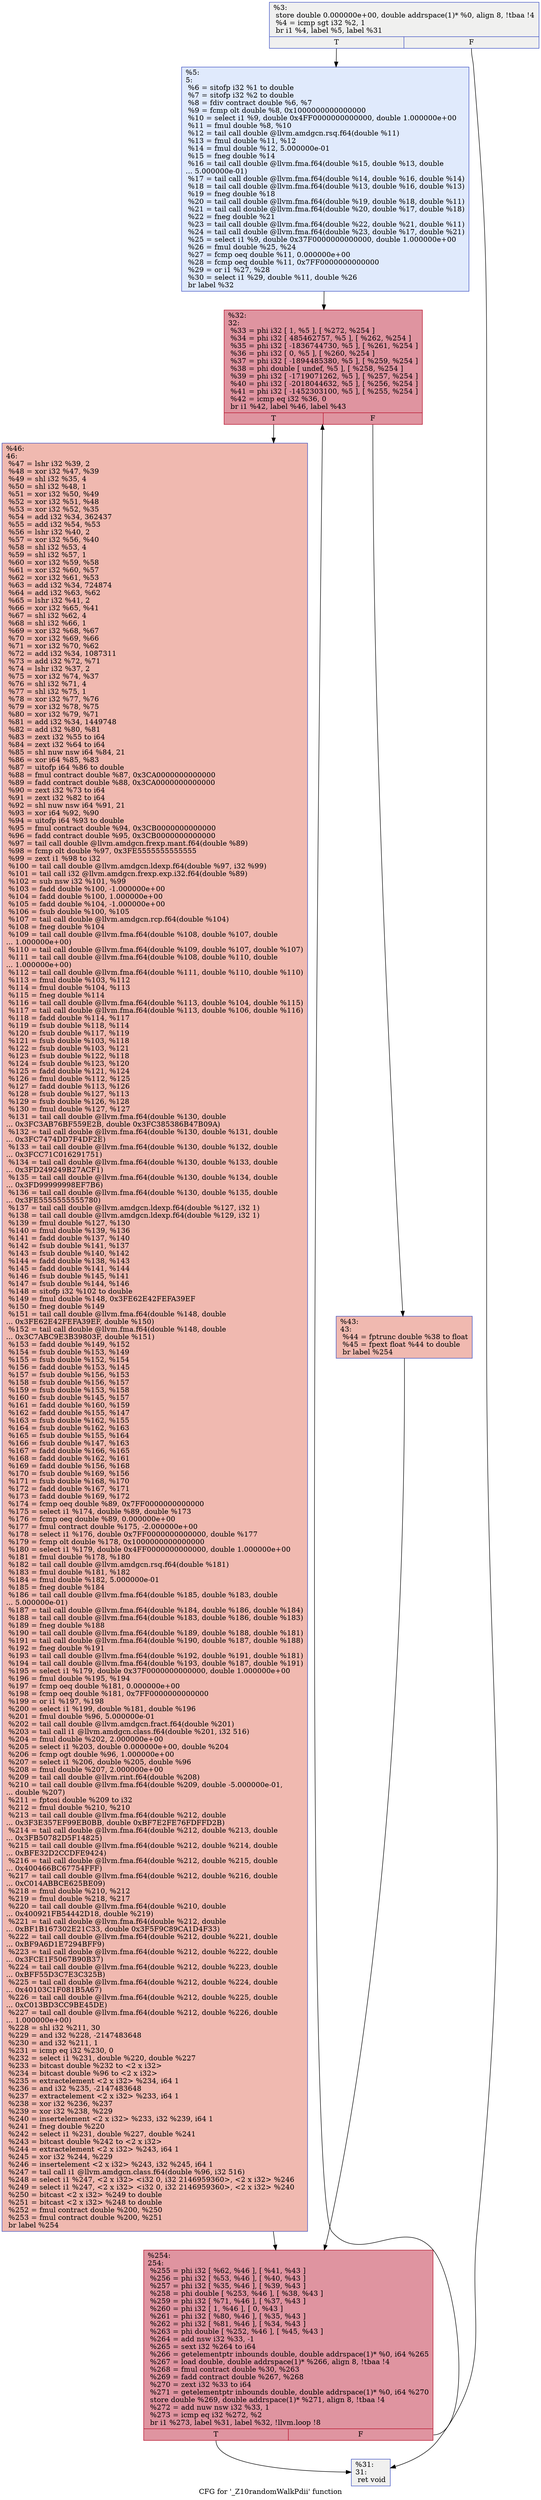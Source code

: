 digraph "CFG for '_Z10randomWalkPdii' function" {
	label="CFG for '_Z10randomWalkPdii' function";

	Node0x53e6110 [shape=record,color="#3d50c3ff", style=filled, fillcolor="#dedcdb70",label="{%3:\l  store double 0.000000e+00, double addrspace(1)* %0, align 8, !tbaa !4\l  %4 = icmp sgt i32 %2, 1\l  br i1 %4, label %5, label %31\l|{<s0>T|<s1>F}}"];
	Node0x53e6110:s0 -> Node0x53e7e40;
	Node0x53e6110:s1 -> Node0x53e7ed0;
	Node0x53e7e40 [shape=record,color="#3d50c3ff", style=filled, fillcolor="#b9d0f970",label="{%5:\l5:                                                \l  %6 = sitofp i32 %1 to double\l  %7 = sitofp i32 %2 to double\l  %8 = fdiv contract double %6, %7\l  %9 = fcmp olt double %8, 0x1000000000000000\l  %10 = select i1 %9, double 0x4FF0000000000000, double 1.000000e+00\l  %11 = fmul double %8, %10\l  %12 = tail call double @llvm.amdgcn.rsq.f64(double %11)\l  %13 = fmul double %11, %12\l  %14 = fmul double %12, 5.000000e-01\l  %15 = fneg double %14\l  %16 = tail call double @llvm.fma.f64(double %15, double %13, double\l... 5.000000e-01)\l  %17 = tail call double @llvm.fma.f64(double %14, double %16, double %14)\l  %18 = tail call double @llvm.fma.f64(double %13, double %16, double %13)\l  %19 = fneg double %18\l  %20 = tail call double @llvm.fma.f64(double %19, double %18, double %11)\l  %21 = tail call double @llvm.fma.f64(double %20, double %17, double %18)\l  %22 = fneg double %21\l  %23 = tail call double @llvm.fma.f64(double %22, double %21, double %11)\l  %24 = tail call double @llvm.fma.f64(double %23, double %17, double %21)\l  %25 = select i1 %9, double 0x37F0000000000000, double 1.000000e+00\l  %26 = fmul double %25, %24\l  %27 = fcmp oeq double %11, 0.000000e+00\l  %28 = fcmp oeq double %11, 0x7FF0000000000000\l  %29 = or i1 %27, %28\l  %30 = select i1 %29, double %11, double %26\l  br label %32\l}"];
	Node0x53e7e40 -> Node0x53e9730;
	Node0x53e7ed0 [shape=record,color="#3d50c3ff", style=filled, fillcolor="#dedcdb70",label="{%31:\l31:                                               \l  ret void\l}"];
	Node0x53e9730 [shape=record,color="#b70d28ff", style=filled, fillcolor="#b70d2870",label="{%32:\l32:                                               \l  %33 = phi i32 [ 1, %5 ], [ %272, %254 ]\l  %34 = phi i32 [ 485462757, %5 ], [ %262, %254 ]\l  %35 = phi i32 [ -1836744730, %5 ], [ %261, %254 ]\l  %36 = phi i32 [ 0, %5 ], [ %260, %254 ]\l  %37 = phi i32 [ -1894485380, %5 ], [ %259, %254 ]\l  %38 = phi double [ undef, %5 ], [ %258, %254 ]\l  %39 = phi i32 [ -1719071262, %5 ], [ %257, %254 ]\l  %40 = phi i32 [ -2018044632, %5 ], [ %256, %254 ]\l  %41 = phi i32 [ -1452303100, %5 ], [ %255, %254 ]\l  %42 = icmp eq i32 %36, 0\l  br i1 %42, label %46, label %43\l|{<s0>T|<s1>F}}"];
	Node0x53e9730:s0 -> Node0x53ea950;
	Node0x53e9730:s1 -> Node0x53ea9e0;
	Node0x53ea9e0 [shape=record,color="#3d50c3ff", style=filled, fillcolor="#de614d70",label="{%43:\l43:                                               \l  %44 = fptrunc double %38 to float\l  %45 = fpext float %44 to double\l  br label %254\l}"];
	Node0x53ea9e0 -> Node0x53e8a00;
	Node0x53ea950 [shape=record,color="#3d50c3ff", style=filled, fillcolor="#de614d70",label="{%46:\l46:                                               \l  %47 = lshr i32 %39, 2\l  %48 = xor i32 %47, %39\l  %49 = shl i32 %35, 4\l  %50 = shl i32 %48, 1\l  %51 = xor i32 %50, %49\l  %52 = xor i32 %51, %48\l  %53 = xor i32 %52, %35\l  %54 = add i32 %34, 362437\l  %55 = add i32 %54, %53\l  %56 = lshr i32 %40, 2\l  %57 = xor i32 %56, %40\l  %58 = shl i32 %53, 4\l  %59 = shl i32 %57, 1\l  %60 = xor i32 %59, %58\l  %61 = xor i32 %60, %57\l  %62 = xor i32 %61, %53\l  %63 = add i32 %34, 724874\l  %64 = add i32 %63, %62\l  %65 = lshr i32 %41, 2\l  %66 = xor i32 %65, %41\l  %67 = shl i32 %62, 4\l  %68 = shl i32 %66, 1\l  %69 = xor i32 %68, %67\l  %70 = xor i32 %69, %66\l  %71 = xor i32 %70, %62\l  %72 = add i32 %34, 1087311\l  %73 = add i32 %72, %71\l  %74 = lshr i32 %37, 2\l  %75 = xor i32 %74, %37\l  %76 = shl i32 %71, 4\l  %77 = shl i32 %75, 1\l  %78 = xor i32 %77, %76\l  %79 = xor i32 %78, %75\l  %80 = xor i32 %79, %71\l  %81 = add i32 %34, 1449748\l  %82 = add i32 %80, %81\l  %83 = zext i32 %55 to i64\l  %84 = zext i32 %64 to i64\l  %85 = shl nuw nsw i64 %84, 21\l  %86 = xor i64 %85, %83\l  %87 = uitofp i64 %86 to double\l  %88 = fmul contract double %87, 0x3CA0000000000000\l  %89 = fadd contract double %88, 0x3CA0000000000000\l  %90 = zext i32 %73 to i64\l  %91 = zext i32 %82 to i64\l  %92 = shl nuw nsw i64 %91, 21\l  %93 = xor i64 %92, %90\l  %94 = uitofp i64 %93 to double\l  %95 = fmul contract double %94, 0x3CB0000000000000\l  %96 = fadd contract double %95, 0x3CB0000000000000\l  %97 = tail call double @llvm.amdgcn.frexp.mant.f64(double %89)\l  %98 = fcmp olt double %97, 0x3FE5555555555555\l  %99 = zext i1 %98 to i32\l  %100 = tail call double @llvm.amdgcn.ldexp.f64(double %97, i32 %99)\l  %101 = tail call i32 @llvm.amdgcn.frexp.exp.i32.f64(double %89)\l  %102 = sub nsw i32 %101, %99\l  %103 = fadd double %100, -1.000000e+00\l  %104 = fadd double %100, 1.000000e+00\l  %105 = fadd double %104, -1.000000e+00\l  %106 = fsub double %100, %105\l  %107 = tail call double @llvm.amdgcn.rcp.f64(double %104)\l  %108 = fneg double %104\l  %109 = tail call double @llvm.fma.f64(double %108, double %107, double\l... 1.000000e+00)\l  %110 = tail call double @llvm.fma.f64(double %109, double %107, double %107)\l  %111 = tail call double @llvm.fma.f64(double %108, double %110, double\l... 1.000000e+00)\l  %112 = tail call double @llvm.fma.f64(double %111, double %110, double %110)\l  %113 = fmul double %103, %112\l  %114 = fmul double %104, %113\l  %115 = fneg double %114\l  %116 = tail call double @llvm.fma.f64(double %113, double %104, double %115)\l  %117 = tail call double @llvm.fma.f64(double %113, double %106, double %116)\l  %118 = fadd double %114, %117\l  %119 = fsub double %118, %114\l  %120 = fsub double %117, %119\l  %121 = fsub double %103, %118\l  %122 = fsub double %103, %121\l  %123 = fsub double %122, %118\l  %124 = fsub double %123, %120\l  %125 = fadd double %121, %124\l  %126 = fmul double %112, %125\l  %127 = fadd double %113, %126\l  %128 = fsub double %127, %113\l  %129 = fsub double %126, %128\l  %130 = fmul double %127, %127\l  %131 = tail call double @llvm.fma.f64(double %130, double\l... 0x3FC3AB76BF559E2B, double 0x3FC385386B47B09A)\l  %132 = tail call double @llvm.fma.f64(double %130, double %131, double\l... 0x3FC7474DD7F4DF2E)\l  %133 = tail call double @llvm.fma.f64(double %130, double %132, double\l... 0x3FCC71C016291751)\l  %134 = tail call double @llvm.fma.f64(double %130, double %133, double\l... 0x3FD249249B27ACF1)\l  %135 = tail call double @llvm.fma.f64(double %130, double %134, double\l... 0x3FD99999998EF7B6)\l  %136 = tail call double @llvm.fma.f64(double %130, double %135, double\l... 0x3FE5555555555780)\l  %137 = tail call double @llvm.amdgcn.ldexp.f64(double %127, i32 1)\l  %138 = tail call double @llvm.amdgcn.ldexp.f64(double %129, i32 1)\l  %139 = fmul double %127, %130\l  %140 = fmul double %139, %136\l  %141 = fadd double %137, %140\l  %142 = fsub double %141, %137\l  %143 = fsub double %140, %142\l  %144 = fadd double %138, %143\l  %145 = fadd double %141, %144\l  %146 = fsub double %145, %141\l  %147 = fsub double %144, %146\l  %148 = sitofp i32 %102 to double\l  %149 = fmul double %148, 0x3FE62E42FEFA39EF\l  %150 = fneg double %149\l  %151 = tail call double @llvm.fma.f64(double %148, double\l... 0x3FE62E42FEFA39EF, double %150)\l  %152 = tail call double @llvm.fma.f64(double %148, double\l... 0x3C7ABC9E3B39803F, double %151)\l  %153 = fadd double %149, %152\l  %154 = fsub double %153, %149\l  %155 = fsub double %152, %154\l  %156 = fadd double %153, %145\l  %157 = fsub double %156, %153\l  %158 = fsub double %156, %157\l  %159 = fsub double %153, %158\l  %160 = fsub double %145, %157\l  %161 = fadd double %160, %159\l  %162 = fadd double %155, %147\l  %163 = fsub double %162, %155\l  %164 = fsub double %162, %163\l  %165 = fsub double %155, %164\l  %166 = fsub double %147, %163\l  %167 = fadd double %166, %165\l  %168 = fadd double %162, %161\l  %169 = fadd double %156, %168\l  %170 = fsub double %169, %156\l  %171 = fsub double %168, %170\l  %172 = fadd double %167, %171\l  %173 = fadd double %169, %172\l  %174 = fcmp oeq double %89, 0x7FF0000000000000\l  %175 = select i1 %174, double %89, double %173\l  %176 = fcmp oeq double %89, 0.000000e+00\l  %177 = fmul contract double %175, -2.000000e+00\l  %178 = select i1 %176, double 0x7FF0000000000000, double %177\l  %179 = fcmp olt double %178, 0x1000000000000000\l  %180 = select i1 %179, double 0x4FF0000000000000, double 1.000000e+00\l  %181 = fmul double %178, %180\l  %182 = tail call double @llvm.amdgcn.rsq.f64(double %181)\l  %183 = fmul double %181, %182\l  %184 = fmul double %182, 5.000000e-01\l  %185 = fneg double %184\l  %186 = tail call double @llvm.fma.f64(double %185, double %183, double\l... 5.000000e-01)\l  %187 = tail call double @llvm.fma.f64(double %184, double %186, double %184)\l  %188 = tail call double @llvm.fma.f64(double %183, double %186, double %183)\l  %189 = fneg double %188\l  %190 = tail call double @llvm.fma.f64(double %189, double %188, double %181)\l  %191 = tail call double @llvm.fma.f64(double %190, double %187, double %188)\l  %192 = fneg double %191\l  %193 = tail call double @llvm.fma.f64(double %192, double %191, double %181)\l  %194 = tail call double @llvm.fma.f64(double %193, double %187, double %191)\l  %195 = select i1 %179, double 0x37F0000000000000, double 1.000000e+00\l  %196 = fmul double %195, %194\l  %197 = fcmp oeq double %181, 0.000000e+00\l  %198 = fcmp oeq double %181, 0x7FF0000000000000\l  %199 = or i1 %197, %198\l  %200 = select i1 %199, double %181, double %196\l  %201 = fmul double %96, 5.000000e-01\l  %202 = tail call double @llvm.amdgcn.fract.f64(double %201)\l  %203 = tail call i1 @llvm.amdgcn.class.f64(double %201, i32 516)\l  %204 = fmul double %202, 2.000000e+00\l  %205 = select i1 %203, double 0.000000e+00, double %204\l  %206 = fcmp ogt double %96, 1.000000e+00\l  %207 = select i1 %206, double %205, double %96\l  %208 = fmul double %207, 2.000000e+00\l  %209 = tail call double @llvm.rint.f64(double %208)\l  %210 = tail call double @llvm.fma.f64(double %209, double -5.000000e-01,\l... double %207)\l  %211 = fptosi double %209 to i32\l  %212 = fmul double %210, %210\l  %213 = tail call double @llvm.fma.f64(double %212, double\l... 0x3F3E357EF99EB0BB, double 0xBF7E2FE76FDFFD2B)\l  %214 = tail call double @llvm.fma.f64(double %212, double %213, double\l... 0x3FB50782D5F14825)\l  %215 = tail call double @llvm.fma.f64(double %212, double %214, double\l... 0xBFE32D2CCDFE9424)\l  %216 = tail call double @llvm.fma.f64(double %212, double %215, double\l... 0x400466BC67754FFF)\l  %217 = tail call double @llvm.fma.f64(double %212, double %216, double\l... 0xC014ABBCE625BE09)\l  %218 = fmul double %210, %212\l  %219 = fmul double %218, %217\l  %220 = tail call double @llvm.fma.f64(double %210, double\l... 0x400921FB54442D18, double %219)\l  %221 = tail call double @llvm.fma.f64(double %212, double\l... 0xBF1B167302E21C33, double 0x3F5F9C89CA1D4F33)\l  %222 = tail call double @llvm.fma.f64(double %212, double %221, double\l... 0xBF9A6D1E7294BFF9)\l  %223 = tail call double @llvm.fma.f64(double %212, double %222, double\l... 0x3FCE1F5067B90B37)\l  %224 = tail call double @llvm.fma.f64(double %212, double %223, double\l... 0xBFF55D3C7E3C325B)\l  %225 = tail call double @llvm.fma.f64(double %212, double %224, double\l... 0x40103C1F081B5A67)\l  %226 = tail call double @llvm.fma.f64(double %212, double %225, double\l... 0xC013BD3CC9BE45DE)\l  %227 = tail call double @llvm.fma.f64(double %212, double %226, double\l... 1.000000e+00)\l  %228 = shl i32 %211, 30\l  %229 = and i32 %228, -2147483648\l  %230 = and i32 %211, 1\l  %231 = icmp eq i32 %230, 0\l  %232 = select i1 %231, double %220, double %227\l  %233 = bitcast double %232 to \<2 x i32\>\l  %234 = bitcast double %96 to \<2 x i32\>\l  %235 = extractelement \<2 x i32\> %234, i64 1\l  %236 = and i32 %235, -2147483648\l  %237 = extractelement \<2 x i32\> %233, i64 1\l  %238 = xor i32 %236, %237\l  %239 = xor i32 %238, %229\l  %240 = insertelement \<2 x i32\> %233, i32 %239, i64 1\l  %241 = fneg double %220\l  %242 = select i1 %231, double %227, double %241\l  %243 = bitcast double %242 to \<2 x i32\>\l  %244 = extractelement \<2 x i32\> %243, i64 1\l  %245 = xor i32 %244, %229\l  %246 = insertelement \<2 x i32\> %243, i32 %245, i64 1\l  %247 = tail call i1 @llvm.amdgcn.class.f64(double %96, i32 516)\l  %248 = select i1 %247, \<2 x i32\> \<i32 0, i32 2146959360\>, \<2 x i32\> %246\l  %249 = select i1 %247, \<2 x i32\> \<i32 0, i32 2146959360\>, \<2 x i32\> %240\l  %250 = bitcast \<2 x i32\> %249 to double\l  %251 = bitcast \<2 x i32\> %248 to double\l  %252 = fmul contract double %200, %250\l  %253 = fmul contract double %200, %251\l  br label %254\l}"];
	Node0x53ea950 -> Node0x53e8a00;
	Node0x53e8a00 [shape=record,color="#b70d28ff", style=filled, fillcolor="#b70d2870",label="{%254:\l254:                                              \l  %255 = phi i32 [ %62, %46 ], [ %41, %43 ]\l  %256 = phi i32 [ %53, %46 ], [ %40, %43 ]\l  %257 = phi i32 [ %35, %46 ], [ %39, %43 ]\l  %258 = phi double [ %253, %46 ], [ %38, %43 ]\l  %259 = phi i32 [ %71, %46 ], [ %37, %43 ]\l  %260 = phi i32 [ 1, %46 ], [ 0, %43 ]\l  %261 = phi i32 [ %80, %46 ], [ %35, %43 ]\l  %262 = phi i32 [ %81, %46 ], [ %34, %43 ]\l  %263 = phi double [ %252, %46 ], [ %45, %43 ]\l  %264 = add nsw i32 %33, -1\l  %265 = sext i32 %264 to i64\l  %266 = getelementptr inbounds double, double addrspace(1)* %0, i64 %265\l  %267 = load double, double addrspace(1)* %266, align 8, !tbaa !4\l  %268 = fmul contract double %30, %263\l  %269 = fadd contract double %267, %268\l  %270 = zext i32 %33 to i64\l  %271 = getelementptr inbounds double, double addrspace(1)* %0, i64 %270\l  store double %269, double addrspace(1)* %271, align 8, !tbaa !4\l  %272 = add nuw nsw i32 %33, 1\l  %273 = icmp eq i32 %272, %2\l  br i1 %273, label %31, label %32, !llvm.loop !8\l|{<s0>T|<s1>F}}"];
	Node0x53e8a00:s0 -> Node0x53e7ed0;
	Node0x53e8a00:s1 -> Node0x53e9730;
}
